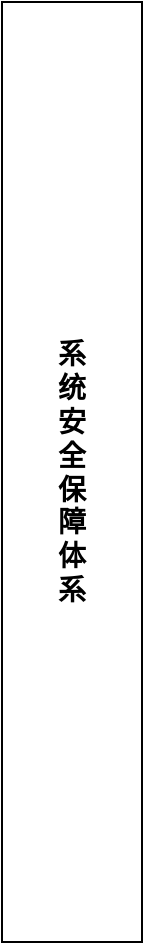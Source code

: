 <mxfile version="14.1.2" type="github">
  <diagram id="cxZ4Wf8fFvIGyzoQvPej" name="Page-1">
    <mxGraphModel dx="1151" dy="673" grid="1" gridSize="10" guides="1" tooltips="1" connect="1" arrows="1" fold="1" page="1" pageScale="1" pageWidth="827" pageHeight="1169" math="0" shadow="0">
      <root>
        <mxCell id="0" />
        <mxCell id="1" parent="0" />
        <mxCell id="alDOkXqQqNP3kKfB5nvX-1" value="&lt;font face=&quot;calibri, sans-serif&quot;&gt;&lt;span style=&quot;font-size: 14px&quot;&gt;&lt;b&gt;系&lt;br&gt;统&lt;br&gt;安&lt;br&gt;全&lt;br&gt;保&lt;br&gt;障&lt;br&gt;体&lt;br&gt;系&lt;/b&gt;&lt;/span&gt;&lt;/font&gt;" style="rounded=0;whiteSpace=wrap;html=1;" vertex="1" parent="1">
          <mxGeometry x="120" y="80" width="70" height="470" as="geometry" />
        </mxCell>
      </root>
    </mxGraphModel>
  </diagram>
</mxfile>
